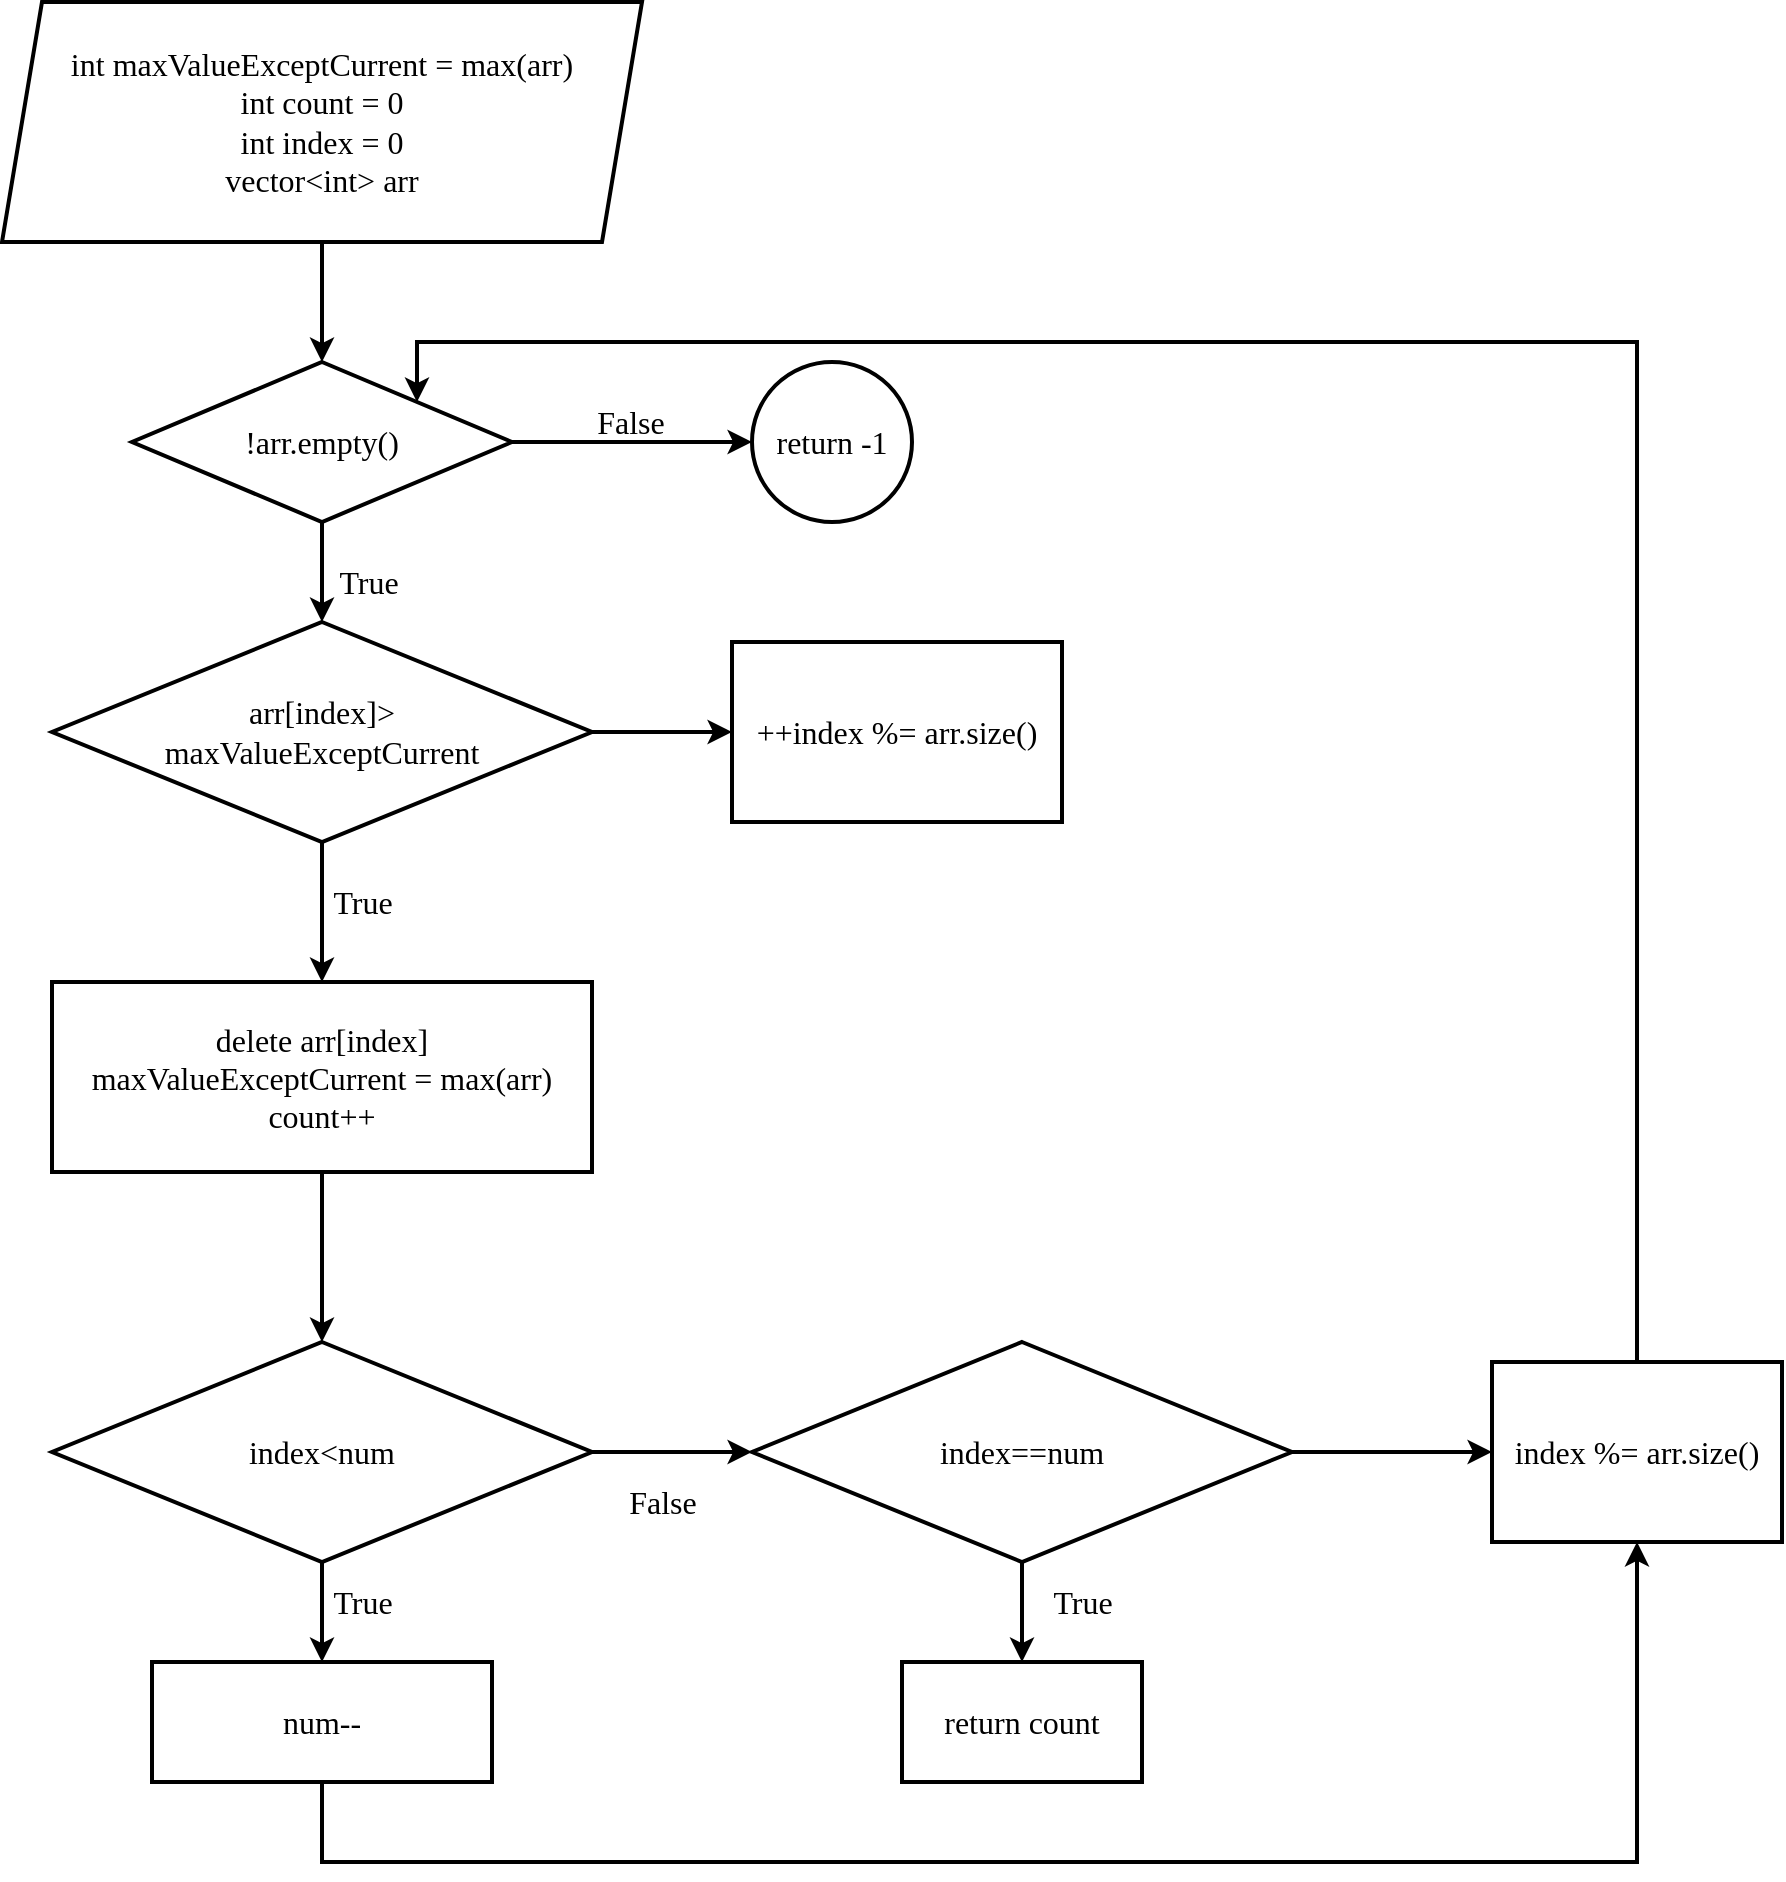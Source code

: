 <mxfile version="14.4.3" type="device"><diagram id="xJIlt0AN1kcj8sc4gc1i" name="페이지-1"><mxGraphModel dx="1086" dy="806" grid="1" gridSize="10" guides="1" tooltips="1" connect="1" arrows="1" fold="1" page="1" pageScale="1" pageWidth="827" pageHeight="1169" math="0" shadow="0"><root><mxCell id="0"/><mxCell id="1" parent="0"/><mxCell id="hpSKJuJFx2LHQgyJBISf-3" value="" style="edgeStyle=orthogonalEdgeStyle;rounded=0;orthogonalLoop=1;jettySize=auto;html=1;fontSize=16;entryX=0.5;entryY=0;entryDx=0;entryDy=0;exitX=0.5;exitY=1;exitDx=0;exitDy=0;fontFamily=DM Sans;fontSource=https%3A%2F%2Ffonts.googleapis.com%2Fcss%3Ffamily%3DDM%2BSans;strokeWidth=2;" parent="1" source="hpSKJuJFx2LHQgyJBISf-8" target="hpSKJuJFx2LHQgyJBISf-4" edge="1"><mxGeometry relative="1" as="geometry"><mxPoint x="285" y="210" as="sourcePoint"/><mxPoint x="285" y="305" as="targetPoint"/></mxGeometry></mxCell><mxCell id="hpSKJuJFx2LHQgyJBISf-6" value="" style="edgeStyle=orthogonalEdgeStyle;rounded=0;orthogonalLoop=1;jettySize=auto;html=1;fontSize=16;entryX=0.5;entryY=0;entryDx=0;entryDy=0;fontFamily=DM Sans;fontSource=https%3A%2F%2Ffonts.googleapis.com%2Fcss%3Ffamily%3DDM%2BSans;strokeWidth=2;" parent="1" source="hpSKJuJFx2LHQgyJBISf-4" target="hpSKJuJFx2LHQgyJBISf-12" edge="1"><mxGeometry relative="1" as="geometry"><mxPoint x="285" y="470" as="targetPoint"/></mxGeometry></mxCell><mxCell id="hpSKJuJFx2LHQgyJBISf-10" value="" style="edgeStyle=orthogonalEdgeStyle;rounded=0;orthogonalLoop=1;jettySize=auto;html=1;fontSize=16;entryX=0;entryY=0.5;entryDx=0;entryDy=0;fontFamily=DM Sans;fontSource=https%3A%2F%2Ffonts.googleapis.com%2Fcss%3Ffamily%3DDM%2BSans;strokeWidth=2;" parent="1" source="hpSKJuJFx2LHQgyJBISf-4" target="hpSKJuJFx2LHQgyJBISf-11" edge="1"><mxGeometry relative="1" as="geometry"><mxPoint x="495" y="340" as="targetPoint"/></mxGeometry></mxCell><mxCell id="hpSKJuJFx2LHQgyJBISf-4" value="!arr.empty()" style="rhombus;whiteSpace=wrap;html=1;fontSize=16;fontFamily=DM Sans;fontSource=https%3A%2F%2Ffonts.googleapis.com%2Fcss%3Ffamily%3DDM%2BSans;strokeWidth=2;" parent="1" vertex="1"><mxGeometry x="190" y="270" width="190" height="80" as="geometry"/></mxCell><mxCell id="hpSKJuJFx2LHQgyJBISf-7" value="True" style="text;html=1;align=center;verticalAlign=middle;resizable=0;points=[];autosize=1;fontSize=16;fontFamily=DM Sans;fontSource=https%3A%2F%2Ffonts.googleapis.com%2Fcss%3Ffamily%3DDM%2BSans;strokeWidth=2;" parent="1" vertex="1"><mxGeometry x="283" y="370" width="50" height="20" as="geometry"/></mxCell><mxCell id="hpSKJuJFx2LHQgyJBISf-8" value="&lt;span&gt;int maxValueExceptCurrent = max(arr)&lt;/span&gt;&lt;br&gt;&lt;span&gt;int count = 0&lt;/span&gt;&lt;br&gt;&lt;span&gt;int index = 0&lt;br&gt;vector&amp;lt;int&amp;gt; arr&lt;br&gt;&lt;/span&gt;" style="shape=parallelogram;perimeter=parallelogramPerimeter;whiteSpace=wrap;html=1;fixedSize=1;fontSize=16;fontFamily=DM Sans;fontSource=https%3A%2F%2Ffonts.googleapis.com%2Fcss%3Ffamily%3DDM%2BSans;strokeWidth=2;" parent="1" vertex="1"><mxGeometry x="125" y="90" width="320" height="120" as="geometry"/></mxCell><mxCell id="hpSKJuJFx2LHQgyJBISf-11" value="return -1" style="ellipse;whiteSpace=wrap;html=1;aspect=fixed;fontSize=16;fontFamily=DM Sans;fontSource=https%3A%2F%2Ffonts.googleapis.com%2Fcss%3Ffamily%3DDM%2BSans;strokeWidth=2;" parent="1" vertex="1"><mxGeometry x="500" y="270" width="80" height="80" as="geometry"/></mxCell><mxCell id="hpSKJuJFx2LHQgyJBISf-15" value="" style="edgeStyle=orthogonalEdgeStyle;rounded=0;orthogonalLoop=1;jettySize=auto;html=1;fontSize=16;fontFamily=DM Sans;fontSource=https%3A%2F%2Ffonts.googleapis.com%2Fcss%3Ffamily%3DDM%2BSans;strokeWidth=2;" parent="1" source="hpSKJuJFx2LHQgyJBISf-12" target="hpSKJuJFx2LHQgyJBISf-14" edge="1"><mxGeometry relative="1" as="geometry"/></mxCell><mxCell id="hpSKJuJFx2LHQgyJBISf-17" value="" style="edgeStyle=orthogonalEdgeStyle;rounded=0;orthogonalLoop=1;jettySize=auto;html=1;fontSize=16;fontFamily=DM Sans;fontSource=https%3A%2F%2Ffonts.googleapis.com%2Fcss%3Ffamily%3DDM%2BSans;strokeWidth=2;" parent="1" source="hpSKJuJFx2LHQgyJBISf-12" target="hpSKJuJFx2LHQgyJBISf-16" edge="1"><mxGeometry relative="1" as="geometry"/></mxCell><mxCell id="hpSKJuJFx2LHQgyJBISf-12" value="arr[index]&amp;gt;&lt;br&gt;maxValueExceptCurrent" style="rhombus;whiteSpace=wrap;html=1;fontSize=16;fontFamily=DM Sans;fontSource=https%3A%2F%2Ffonts.googleapis.com%2Fcss%3Ffamily%3DDM%2BSans;strokeWidth=2;" parent="1" vertex="1"><mxGeometry x="150" y="400" width="270" height="110" as="geometry"/></mxCell><mxCell id="hpSKJuJFx2LHQgyJBISf-13" value="False" style="text;html=1;align=center;verticalAlign=middle;resizable=0;points=[];autosize=1;fontSize=16;fontFamily=DM Sans;fontSource=https%3A%2F%2Ffonts.googleapis.com%2Fcss%3Ffamily%3DDM%2BSans;strokeWidth=2;" parent="1" vertex="1"><mxGeometry x="413.5" y="290" width="50" height="20" as="geometry"/></mxCell><mxCell id="hpSKJuJFx2LHQgyJBISf-14" value="++index %= arr.size()" style="whiteSpace=wrap;html=1;fontSize=16;fontFamily=DM Sans;fontSource=https%3A%2F%2Ffonts.googleapis.com%2Fcss%3Ffamily%3DDM%2BSans;strokeWidth=2;" parent="1" vertex="1"><mxGeometry x="490" y="410" width="165" height="90" as="geometry"/></mxCell><mxCell id="hpSKJuJFx2LHQgyJBISf-20" value="" style="edgeStyle=orthogonalEdgeStyle;rounded=0;orthogonalLoop=1;jettySize=auto;html=1;fontSize=16;entryX=0.5;entryY=0;entryDx=0;entryDy=0;fontFamily=DM Sans;fontSource=https%3A%2F%2Ffonts.googleapis.com%2Fcss%3Ffamily%3DDM%2BSans;strokeWidth=2;" parent="1" source="hpSKJuJFx2LHQgyJBISf-16" target="hpSKJuJFx2LHQgyJBISf-21" edge="1"><mxGeometry relative="1" as="geometry"><mxPoint x="285" y="877.5" as="targetPoint"/></mxGeometry></mxCell><mxCell id="hpSKJuJFx2LHQgyJBISf-16" value="delete arr[index]&lt;br&gt;maxValueExceptCurrent = max(arr)&lt;br&gt;count++" style="whiteSpace=wrap;html=1;fontSize=16;fontFamily=DM Sans;fontSource=https%3A%2F%2Ffonts.googleapis.com%2Fcss%3Ffamily%3DDM%2BSans;strokeWidth=2;" parent="1" vertex="1"><mxGeometry x="150" y="580" width="270" height="95" as="geometry"/></mxCell><mxCell id="hpSKJuJFx2LHQgyJBISf-18" value="True" style="text;html=1;align=center;verticalAlign=middle;resizable=0;points=[];autosize=1;fontSize=16;rotation=0;fontFamily=DM Sans;fontSource=https%3A%2F%2Ffonts.googleapis.com%2Fcss%3Ffamily%3DDM%2BSans;strokeWidth=2;" parent="1" vertex="1"><mxGeometry x="280" y="530" width="50" height="20" as="geometry"/></mxCell><mxCell id="hpSKJuJFx2LHQgyJBISf-23" value="" style="edgeStyle=orthogonalEdgeStyle;rounded=0;orthogonalLoop=1;jettySize=auto;html=1;fontSize=16;fontFamily=DM Sans;fontSource=https%3A%2F%2Ffonts.googleapis.com%2Fcss%3Ffamily%3DDM%2BSans;strokeWidth=2;" parent="1" source="hpSKJuJFx2LHQgyJBISf-21" target="hpSKJuJFx2LHQgyJBISf-22" edge="1"><mxGeometry relative="1" as="geometry"/></mxCell><mxCell id="hpSKJuJFx2LHQgyJBISf-25" value="" style="edgeStyle=orthogonalEdgeStyle;rounded=0;orthogonalLoop=1;jettySize=auto;html=1;fontSize=16;fontFamily=DM Sans;fontSource=https%3A%2F%2Ffonts.googleapis.com%2Fcss%3Ffamily%3DDM%2BSans;strokeWidth=2;" parent="1" source="hpSKJuJFx2LHQgyJBISf-21" target="hpSKJuJFx2LHQgyJBISf-24" edge="1"><mxGeometry relative="1" as="geometry"/></mxCell><mxCell id="hpSKJuJFx2LHQgyJBISf-21" value="index&amp;lt;num" style="rhombus;whiteSpace=wrap;html=1;fontSize=16;fontFamily=DM Sans;fontSource=https%3A%2F%2Ffonts.googleapis.com%2Fcss%3Ffamily%3DDM%2BSans;strokeWidth=2;" parent="1" vertex="1"><mxGeometry x="150" y="760" width="270" height="110" as="geometry"/></mxCell><mxCell id="hpSKJuJFx2LHQgyJBISf-29" value="" style="edgeStyle=orthogonalEdgeStyle;rounded=0;orthogonalLoop=1;jettySize=auto;html=1;fontSize=16;fontFamily=DM Sans;fontSource=https%3A%2F%2Ffonts.googleapis.com%2Fcss%3Ffamily%3DDM%2BSans;strokeWidth=2;" parent="1" source="hpSKJuJFx2LHQgyJBISf-22" target="hpSKJuJFx2LHQgyJBISf-28" edge="1"><mxGeometry relative="1" as="geometry"/></mxCell><mxCell id="hpSKJuJFx2LHQgyJBISf-32" value="" style="edgeStyle=orthogonalEdgeStyle;rounded=0;orthogonalLoop=1;jettySize=auto;html=1;fontSize=16;fontFamily=DM Sans;fontSource=https%3A%2F%2Ffonts.googleapis.com%2Fcss%3Ffamily%3DDM%2BSans;strokeWidth=2;" parent="1" source="hpSKJuJFx2LHQgyJBISf-22" target="hpSKJuJFx2LHQgyJBISf-31" edge="1"><mxGeometry relative="1" as="geometry"/></mxCell><mxCell id="hpSKJuJFx2LHQgyJBISf-22" value="index==num" style="rhombus;whiteSpace=wrap;html=1;fontSize=16;fontFamily=DM Sans;fontSource=https%3A%2F%2Ffonts.googleapis.com%2Fcss%3Ffamily%3DDM%2BSans;strokeWidth=2;" parent="1" vertex="1"><mxGeometry x="500" y="760" width="270" height="110" as="geometry"/></mxCell><mxCell id="hpSKJuJFx2LHQgyJBISf-33" style="edgeStyle=orthogonalEdgeStyle;rounded=0;orthogonalLoop=1;jettySize=auto;html=1;fontSize=16;fontFamily=DM Sans;fontSource=https%3A%2F%2Ffonts.googleapis.com%2Fcss%3Ffamily%3DDM%2BSans;entryX=0.5;entryY=1;entryDx=0;entryDy=0;strokeWidth=2;" parent="1" source="hpSKJuJFx2LHQgyJBISf-24" target="hpSKJuJFx2LHQgyJBISf-31" edge="1"><mxGeometry relative="1" as="geometry"><Array as="points"><mxPoint x="285" y="1020"/><mxPoint x="943" y="1020"/></Array><mxPoint x="960" y="930" as="targetPoint"/></mxGeometry></mxCell><mxCell id="hpSKJuJFx2LHQgyJBISf-24" value="num--" style="whiteSpace=wrap;html=1;fontSize=16;fontFamily=DM Sans;fontSource=https%3A%2F%2Ffonts.googleapis.com%2Fcss%3Ffamily%3DDM%2BSans;strokeWidth=2;" parent="1" vertex="1"><mxGeometry x="200" y="920" width="170" height="60" as="geometry"/></mxCell><mxCell id="hpSKJuJFx2LHQgyJBISf-26" value="True" style="text;html=1;align=center;verticalAlign=middle;resizable=0;points=[];autosize=1;fontSize=16;fontFamily=DM Sans;fontSource=https%3A%2F%2Ffonts.googleapis.com%2Fcss%3Ffamily%3DDM%2BSans;strokeWidth=2;" parent="1" vertex="1"><mxGeometry x="280" y="880" width="50" height="20" as="geometry"/></mxCell><mxCell id="hpSKJuJFx2LHQgyJBISf-27" value="False" style="text;html=1;align=center;verticalAlign=middle;resizable=0;points=[];autosize=1;fontSize=16;fontFamily=DM Sans;fontSource=https%3A%2F%2Ffonts.googleapis.com%2Fcss%3Ffamily%3DDM%2BSans;strokeWidth=2;" parent="1" vertex="1"><mxGeometry x="430" y="830" width="50" height="20" as="geometry"/></mxCell><mxCell id="hpSKJuJFx2LHQgyJBISf-28" value="return count" style="whiteSpace=wrap;html=1;fontSize=16;fontFamily=DM Sans;fontSource=https%3A%2F%2Ffonts.googleapis.com%2Fcss%3Ffamily%3DDM%2BSans;strokeWidth=2;" parent="1" vertex="1"><mxGeometry x="575" y="920" width="120" height="60" as="geometry"/></mxCell><mxCell id="hpSKJuJFx2LHQgyJBISf-30" value="True" style="text;html=1;align=center;verticalAlign=middle;resizable=0;points=[];autosize=1;fontSize=16;fontFamily=DM Sans;fontSource=https%3A%2F%2Ffonts.googleapis.com%2Fcss%3Ffamily%3DDM%2BSans;strokeWidth=2;" parent="1" vertex="1"><mxGeometry x="640" y="880" width="50" height="20" as="geometry"/></mxCell><mxCell id="hpSKJuJFx2LHQgyJBISf-34" style="edgeStyle=orthogonalEdgeStyle;rounded=0;orthogonalLoop=1;jettySize=auto;html=1;entryX=1;entryY=0;entryDx=0;entryDy=0;fontSize=16;fontFamily=DM Sans;fontSource=https%3A%2F%2Ffonts.googleapis.com%2Fcss%3Ffamily%3DDM%2BSans;strokeWidth=2;" parent="1" source="hpSKJuJFx2LHQgyJBISf-31" target="hpSKJuJFx2LHQgyJBISf-4" edge="1"><mxGeometry relative="1" as="geometry"><Array as="points"><mxPoint x="943" y="260"/><mxPoint x="333" y="260"/></Array></mxGeometry></mxCell><mxCell id="hpSKJuJFx2LHQgyJBISf-31" value="&lt;span&gt;index %= arr.size()&lt;/span&gt;" style="whiteSpace=wrap;html=1;fontSize=16;fontFamily=DM Sans;fontSource=https%3A%2F%2Ffonts.googleapis.com%2Fcss%3Ffamily%3DDM%2BSans;strokeWidth=2;" parent="1" vertex="1"><mxGeometry x="870" y="770" width="145" height="90" as="geometry"/></mxCell></root></mxGraphModel></diagram></mxfile>